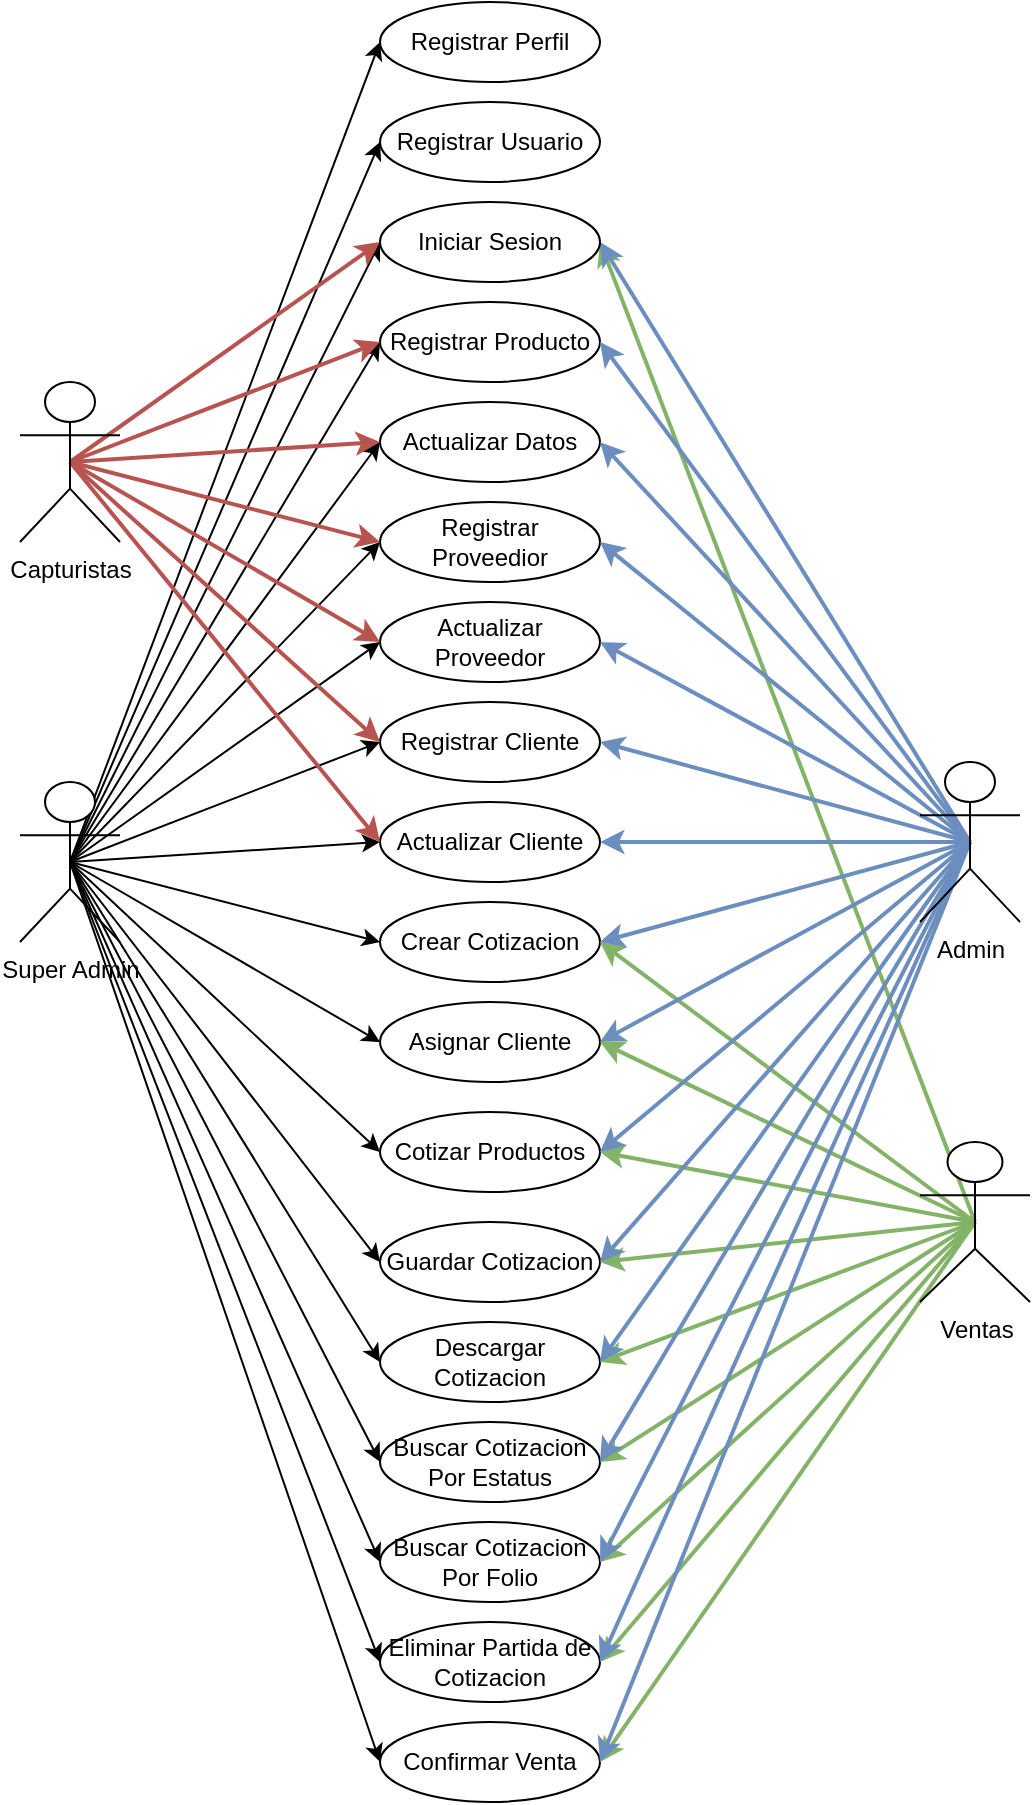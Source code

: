 <mxfile version="21.5.0" type="github">
  <diagram name="Página-1" id="jl9narghsGvmQzATfqyB">
    <mxGraphModel dx="1434" dy="796" grid="1" gridSize="10" guides="1" tooltips="1" connect="1" arrows="1" fold="1" page="1" pageScale="1" pageWidth="827" pageHeight="1169" math="0" shadow="0">
      <root>
        <mxCell id="0" />
        <mxCell id="1" parent="0" />
        <mxCell id="GilbHM1YJxlTG6mLyMr7-2" value="Registrar Usuario" style="ellipse;whiteSpace=wrap;html=1;" parent="1" vertex="1">
          <mxGeometry x="330" y="140" width="110" height="40" as="geometry" />
        </mxCell>
        <mxCell id="GilbHM1YJxlTG6mLyMr7-3" value="Registrar Perfil" style="ellipse;whiteSpace=wrap;html=1;" parent="1" vertex="1">
          <mxGeometry x="330" y="90" width="110" height="40" as="geometry" />
        </mxCell>
        <mxCell id="GilbHM1YJxlTG6mLyMr7-4" value="Registrar Producto" style="ellipse;whiteSpace=wrap;html=1;" parent="1" vertex="1">
          <mxGeometry x="330" y="240" width="110" height="40" as="geometry" />
        </mxCell>
        <mxCell id="GilbHM1YJxlTG6mLyMr7-5" value="Actualizar Datos" style="ellipse;whiteSpace=wrap;html=1;" parent="1" vertex="1">
          <mxGeometry x="330" y="290" width="110" height="40" as="geometry" />
        </mxCell>
        <mxCell id="GilbHM1YJxlTG6mLyMr7-6" value="Registrar Proveedior" style="ellipse;whiteSpace=wrap;html=1;" parent="1" vertex="1">
          <mxGeometry x="330" y="340" width="110" height="40" as="geometry" />
        </mxCell>
        <mxCell id="GilbHM1YJxlTG6mLyMr7-7" value="Actualizar Proveedor" style="ellipse;whiteSpace=wrap;html=1;" parent="1" vertex="1">
          <mxGeometry x="330" y="390" width="110" height="40" as="geometry" />
        </mxCell>
        <mxCell id="GilbHM1YJxlTG6mLyMr7-8" value="Registrar Cliente" style="ellipse;whiteSpace=wrap;html=1;" parent="1" vertex="1">
          <mxGeometry x="330" y="440" width="110" height="40" as="geometry" />
        </mxCell>
        <mxCell id="GilbHM1YJxlTG6mLyMr7-9" value="Actualizar Cliente" style="ellipse;whiteSpace=wrap;html=1;" parent="1" vertex="1">
          <mxGeometry x="330" y="490" width="110" height="40" as="geometry" />
        </mxCell>
        <mxCell id="GilbHM1YJxlTG6mLyMr7-10" value="Crear Cotizacion" style="ellipse;whiteSpace=wrap;html=1;" parent="1" vertex="1">
          <mxGeometry x="330" y="540" width="110" height="40" as="geometry" />
        </mxCell>
        <mxCell id="GilbHM1YJxlTG6mLyMr7-11" value="Asignar Cliente" style="ellipse;whiteSpace=wrap;html=1;" parent="1" vertex="1">
          <mxGeometry x="330" y="590" width="110" height="40" as="geometry" />
        </mxCell>
        <mxCell id="GilbHM1YJxlTG6mLyMr7-12" value="Cotizar Productos" style="ellipse;whiteSpace=wrap;html=1;" parent="1" vertex="1">
          <mxGeometry x="330" y="645" width="110" height="40" as="geometry" />
        </mxCell>
        <mxCell id="GilbHM1YJxlTG6mLyMr7-13" value="Guardar Cotizacion" style="ellipse;whiteSpace=wrap;html=1;" parent="1" vertex="1">
          <mxGeometry x="330" y="700" width="110" height="40" as="geometry" />
        </mxCell>
        <mxCell id="GilbHM1YJxlTG6mLyMr7-14" value="Descargar Cotizacion" style="ellipse;whiteSpace=wrap;html=1;" parent="1" vertex="1">
          <mxGeometry x="330" y="750" width="110" height="40" as="geometry" />
        </mxCell>
        <mxCell id="GilbHM1YJxlTG6mLyMr7-15" value="Buscar Cotizacion Por Estatus" style="ellipse;whiteSpace=wrap;html=1;" parent="1" vertex="1">
          <mxGeometry x="330" y="800" width="110" height="40" as="geometry" />
        </mxCell>
        <mxCell id="GilbHM1YJxlTG6mLyMr7-16" value="Buscar Cotizacion Por Folio" style="ellipse;whiteSpace=wrap;html=1;" parent="1" vertex="1">
          <mxGeometry x="330" y="850" width="110" height="40" as="geometry" />
        </mxCell>
        <mxCell id="GilbHM1YJxlTG6mLyMr7-17" value="Eliminar Partida de Cotizacion" style="ellipse;whiteSpace=wrap;html=1;" parent="1" vertex="1">
          <mxGeometry x="330" y="900" width="110" height="40" as="geometry" />
        </mxCell>
        <mxCell id="GilbHM1YJxlTG6mLyMr7-18" value="Confirmar Venta" style="ellipse;whiteSpace=wrap;html=1;" parent="1" vertex="1">
          <mxGeometry x="330" y="950" width="110" height="40" as="geometry" />
        </mxCell>
        <mxCell id="UZ2L8NYuwcKhNS8lTPTT-1" style="rounded=0;orthogonalLoop=1;jettySize=auto;html=1;exitX=0.5;exitY=0.5;exitDx=0;exitDy=0;exitPerimeter=0;entryX=0;entryY=0.5;entryDx=0;entryDy=0;" parent="1" source="GilbHM1YJxlTG6mLyMr7-22" target="GilbHM1YJxlTG6mLyMr7-2" edge="1">
          <mxGeometry relative="1" as="geometry" />
        </mxCell>
        <mxCell id="UZ2L8NYuwcKhNS8lTPTT-2" style="rounded=0;orthogonalLoop=1;jettySize=auto;html=1;exitX=0.5;exitY=0.5;exitDx=0;exitDy=0;exitPerimeter=0;entryX=0;entryY=0.5;entryDx=0;entryDy=0;" parent="1" source="GilbHM1YJxlTG6mLyMr7-22" target="GilbHM1YJxlTG6mLyMr7-3" edge="1">
          <mxGeometry relative="1" as="geometry" />
        </mxCell>
        <mxCell id="UZ2L8NYuwcKhNS8lTPTT-3" style="rounded=0;orthogonalLoop=1;jettySize=auto;html=1;exitX=0.5;exitY=0.5;exitDx=0;exitDy=0;exitPerimeter=0;entryX=0;entryY=0.5;entryDx=0;entryDy=0;" parent="1" source="GilbHM1YJxlTG6mLyMr7-22" target="GilbHM1YJxlTG6mLyMr7-4" edge="1">
          <mxGeometry relative="1" as="geometry" />
        </mxCell>
        <mxCell id="UZ2L8NYuwcKhNS8lTPTT-4" style="rounded=0;orthogonalLoop=1;jettySize=auto;html=1;exitX=0.5;exitY=0.5;exitDx=0;exitDy=0;exitPerimeter=0;entryX=0;entryY=0.5;entryDx=0;entryDy=0;" parent="1" source="GilbHM1YJxlTG6mLyMr7-22" target="GilbHM1YJxlTG6mLyMr7-5" edge="1">
          <mxGeometry relative="1" as="geometry" />
        </mxCell>
        <mxCell id="UZ2L8NYuwcKhNS8lTPTT-5" style="rounded=0;orthogonalLoop=1;jettySize=auto;html=1;exitX=0.5;exitY=0.5;exitDx=0;exitDy=0;exitPerimeter=0;entryX=0;entryY=0.5;entryDx=0;entryDy=0;" parent="1" source="GilbHM1YJxlTG6mLyMr7-22" target="GilbHM1YJxlTG6mLyMr7-6" edge="1">
          <mxGeometry relative="1" as="geometry" />
        </mxCell>
        <mxCell id="UZ2L8NYuwcKhNS8lTPTT-6" style="rounded=0;orthogonalLoop=1;jettySize=auto;html=1;exitX=0.5;exitY=0.5;exitDx=0;exitDy=0;exitPerimeter=0;entryX=0;entryY=0.5;entryDx=0;entryDy=0;" parent="1" source="GilbHM1YJxlTG6mLyMr7-22" target="GilbHM1YJxlTG6mLyMr7-7" edge="1">
          <mxGeometry relative="1" as="geometry" />
        </mxCell>
        <mxCell id="UZ2L8NYuwcKhNS8lTPTT-7" style="rounded=0;orthogonalLoop=1;jettySize=auto;html=1;exitX=0.5;exitY=0.5;exitDx=0;exitDy=0;exitPerimeter=0;entryX=0;entryY=0.5;entryDx=0;entryDy=0;" parent="1" source="GilbHM1YJxlTG6mLyMr7-22" target="GilbHM1YJxlTG6mLyMr7-8" edge="1">
          <mxGeometry relative="1" as="geometry" />
        </mxCell>
        <mxCell id="UZ2L8NYuwcKhNS8lTPTT-8" style="rounded=0;orthogonalLoop=1;jettySize=auto;html=1;exitX=0.5;exitY=0.5;exitDx=0;exitDy=0;exitPerimeter=0;entryX=0;entryY=0.5;entryDx=0;entryDy=0;" parent="1" source="GilbHM1YJxlTG6mLyMr7-22" target="GilbHM1YJxlTG6mLyMr7-9" edge="1">
          <mxGeometry relative="1" as="geometry" />
        </mxCell>
        <mxCell id="UZ2L8NYuwcKhNS8lTPTT-9" style="rounded=0;orthogonalLoop=1;jettySize=auto;html=1;exitX=0.5;exitY=0.5;exitDx=0;exitDy=0;exitPerimeter=0;entryX=0;entryY=0.5;entryDx=0;entryDy=0;" parent="1" source="GilbHM1YJxlTG6mLyMr7-22" target="GilbHM1YJxlTG6mLyMr7-10" edge="1">
          <mxGeometry relative="1" as="geometry">
            <mxPoint x="280" y="510" as="targetPoint" />
          </mxGeometry>
        </mxCell>
        <mxCell id="UZ2L8NYuwcKhNS8lTPTT-10" style="rounded=0;orthogonalLoop=1;jettySize=auto;html=1;exitX=0.5;exitY=0.5;exitDx=0;exitDy=0;exitPerimeter=0;entryX=0;entryY=0.5;entryDx=0;entryDy=0;" parent="1" source="GilbHM1YJxlTG6mLyMr7-22" target="GilbHM1YJxlTG6mLyMr7-11" edge="1">
          <mxGeometry relative="1" as="geometry" />
        </mxCell>
        <mxCell id="UZ2L8NYuwcKhNS8lTPTT-11" style="rounded=0;orthogonalLoop=1;jettySize=auto;html=1;exitX=0.5;exitY=0.5;exitDx=0;exitDy=0;exitPerimeter=0;entryX=0;entryY=0.5;entryDx=0;entryDy=0;" parent="1" source="GilbHM1YJxlTG6mLyMr7-22" target="GilbHM1YJxlTG6mLyMr7-12" edge="1">
          <mxGeometry relative="1" as="geometry" />
        </mxCell>
        <mxCell id="UZ2L8NYuwcKhNS8lTPTT-12" style="rounded=0;orthogonalLoop=1;jettySize=auto;html=1;exitX=0.5;exitY=0.5;exitDx=0;exitDy=0;exitPerimeter=0;entryX=0;entryY=0.5;entryDx=0;entryDy=0;" parent="1" source="GilbHM1YJxlTG6mLyMr7-22" target="GilbHM1YJxlTG6mLyMr7-13" edge="1">
          <mxGeometry relative="1" as="geometry" />
        </mxCell>
        <mxCell id="UZ2L8NYuwcKhNS8lTPTT-13" style="rounded=0;orthogonalLoop=1;jettySize=auto;html=1;exitX=0.5;exitY=0.5;exitDx=0;exitDy=0;exitPerimeter=0;entryX=0;entryY=0.5;entryDx=0;entryDy=0;" parent="1" source="GilbHM1YJxlTG6mLyMr7-22" target="GilbHM1YJxlTG6mLyMr7-14" edge="1">
          <mxGeometry relative="1" as="geometry" />
        </mxCell>
        <mxCell id="UZ2L8NYuwcKhNS8lTPTT-14" style="rounded=0;orthogonalLoop=1;jettySize=auto;html=1;exitX=0.5;exitY=0.5;exitDx=0;exitDy=0;exitPerimeter=0;entryX=0;entryY=0.5;entryDx=0;entryDy=0;" parent="1" source="GilbHM1YJxlTG6mLyMr7-22" target="GilbHM1YJxlTG6mLyMr7-15" edge="1">
          <mxGeometry relative="1" as="geometry" />
        </mxCell>
        <mxCell id="UZ2L8NYuwcKhNS8lTPTT-15" style="rounded=0;orthogonalLoop=1;jettySize=auto;html=1;exitX=0.5;exitY=0.5;exitDx=0;exitDy=0;exitPerimeter=0;entryX=0;entryY=0.5;entryDx=0;entryDy=0;" parent="1" source="GilbHM1YJxlTG6mLyMr7-22" target="GilbHM1YJxlTG6mLyMr7-16" edge="1">
          <mxGeometry relative="1" as="geometry" />
        </mxCell>
        <mxCell id="UZ2L8NYuwcKhNS8lTPTT-16" style="rounded=0;orthogonalLoop=1;jettySize=auto;html=1;exitX=0.5;exitY=0.5;exitDx=0;exitDy=0;exitPerimeter=0;entryX=0;entryY=0.5;entryDx=0;entryDy=0;" parent="1" source="GilbHM1YJxlTG6mLyMr7-22" target="GilbHM1YJxlTG6mLyMr7-17" edge="1">
          <mxGeometry relative="1" as="geometry" />
        </mxCell>
        <mxCell id="UZ2L8NYuwcKhNS8lTPTT-17" style="rounded=0;orthogonalLoop=1;jettySize=auto;html=1;exitX=0.5;exitY=0.5;exitDx=0;exitDy=0;exitPerimeter=0;entryX=0;entryY=0.5;entryDx=0;entryDy=0;" parent="1" source="GilbHM1YJxlTG6mLyMr7-22" target="GilbHM1YJxlTG6mLyMr7-18" edge="1">
          <mxGeometry relative="1" as="geometry" />
        </mxCell>
        <mxCell id="r8s3EJOqrWiQY2tsD6TI-6" style="rounded=0;orthogonalLoop=1;jettySize=auto;html=1;exitX=0.5;exitY=0.5;exitDx=0;exitDy=0;exitPerimeter=0;entryX=0;entryY=0.5;entryDx=0;entryDy=0;" parent="1" source="GilbHM1YJxlTG6mLyMr7-22" target="r8s3EJOqrWiQY2tsD6TI-4" edge="1">
          <mxGeometry relative="1" as="geometry" />
        </mxCell>
        <mxCell id="GilbHM1YJxlTG6mLyMr7-22" value="Super Admin" style="shape=umlActor;verticalLabelPosition=bottom;verticalAlign=top;html=1;outlineConnect=0;" parent="1" vertex="1">
          <mxGeometry x="150" y="480" width="50" height="80" as="geometry" />
        </mxCell>
        <mxCell id="UZ2L8NYuwcKhNS8lTPTT-18" style="rounded=0;orthogonalLoop=1;jettySize=auto;html=1;exitX=0.5;exitY=0.5;exitDx=0;exitDy=0;exitPerimeter=0;entryX=0;entryY=0.5;entryDx=0;entryDy=0;fillColor=#f8cecc;strokeColor=#b85450;strokeWidth=2;" parent="1" source="GilbHM1YJxlTG6mLyMr7-25" target="GilbHM1YJxlTG6mLyMr7-4" edge="1">
          <mxGeometry relative="1" as="geometry" />
        </mxCell>
        <mxCell id="UZ2L8NYuwcKhNS8lTPTT-19" style="rounded=0;orthogonalLoop=1;jettySize=auto;html=1;exitX=0.5;exitY=0.5;exitDx=0;exitDy=0;exitPerimeter=0;fillColor=#f8cecc;strokeColor=#b85450;strokeWidth=2;" parent="1" source="GilbHM1YJxlTG6mLyMr7-25" edge="1">
          <mxGeometry relative="1" as="geometry">
            <mxPoint x="330" y="360" as="targetPoint" />
          </mxGeometry>
        </mxCell>
        <mxCell id="UZ2L8NYuwcKhNS8lTPTT-20" style="rounded=0;orthogonalLoop=1;jettySize=auto;html=1;exitX=0.5;exitY=0.5;exitDx=0;exitDy=0;exitPerimeter=0;entryX=0;entryY=0.5;entryDx=0;entryDy=0;fillColor=#f8cecc;strokeColor=#b85450;strokeWidth=2;" parent="1" source="GilbHM1YJxlTG6mLyMr7-25" target="GilbHM1YJxlTG6mLyMr7-8" edge="1">
          <mxGeometry relative="1" as="geometry" />
        </mxCell>
        <mxCell id="UZ2L8NYuwcKhNS8lTPTT-58" style="rounded=0;orthogonalLoop=1;jettySize=auto;html=1;exitX=0.5;exitY=0.5;exitDx=0;exitDy=0;exitPerimeter=0;entryX=0;entryY=0.5;entryDx=0;entryDy=0;fillColor=#f8cecc;strokeColor=#b85450;strokeWidth=2;" parent="1" source="GilbHM1YJxlTG6mLyMr7-25" target="GilbHM1YJxlTG6mLyMr7-5" edge="1">
          <mxGeometry relative="1" as="geometry" />
        </mxCell>
        <mxCell id="UZ2L8NYuwcKhNS8lTPTT-59" style="rounded=0;orthogonalLoop=1;jettySize=auto;html=1;exitX=0.5;exitY=0.5;exitDx=0;exitDy=0;exitPerimeter=0;entryX=0;entryY=0.5;entryDx=0;entryDy=0;fillColor=#f8cecc;strokeColor=#b85450;strokeWidth=2;" parent="1" source="GilbHM1YJxlTG6mLyMr7-25" target="GilbHM1YJxlTG6mLyMr7-7" edge="1">
          <mxGeometry relative="1" as="geometry" />
        </mxCell>
        <mxCell id="UZ2L8NYuwcKhNS8lTPTT-60" style="rounded=0;orthogonalLoop=1;jettySize=auto;html=1;exitX=0.5;exitY=0.5;exitDx=0;exitDy=0;exitPerimeter=0;entryX=0;entryY=0.5;entryDx=0;entryDy=0;fillColor=#f8cecc;strokeColor=#b85450;strokeWidth=2;" parent="1" source="GilbHM1YJxlTG6mLyMr7-25" target="GilbHM1YJxlTG6mLyMr7-9" edge="1">
          <mxGeometry relative="1" as="geometry" />
        </mxCell>
        <mxCell id="r8s3EJOqrWiQY2tsD6TI-5" style="rounded=0;orthogonalLoop=1;jettySize=auto;html=1;exitX=0.5;exitY=0.5;exitDx=0;exitDy=0;exitPerimeter=0;entryX=0;entryY=0.5;entryDx=0;entryDy=0;fillColor=#f8cecc;strokeColor=#b85450;strokeWidth=2;" parent="1" source="GilbHM1YJxlTG6mLyMr7-25" target="r8s3EJOqrWiQY2tsD6TI-4" edge="1">
          <mxGeometry relative="1" as="geometry" />
        </mxCell>
        <mxCell id="GilbHM1YJxlTG6mLyMr7-25" value="Capturistas" style="shape=umlActor;verticalLabelPosition=bottom;verticalAlign=top;html=1;outlineConnect=0;" parent="1" vertex="1">
          <mxGeometry x="150" y="280" width="50" height="80" as="geometry" />
        </mxCell>
        <mxCell id="UZ2L8NYuwcKhNS8lTPTT-53" style="rounded=0;orthogonalLoop=1;jettySize=auto;html=1;exitX=0.5;exitY=0.5;exitDx=0;exitDy=0;exitPerimeter=0;entryX=1;entryY=0.5;entryDx=0;entryDy=0;fillColor=#d5e8d4;strokeColor=#82b366;strokeWidth=2;" parent="1" source="GilbHM1YJxlTG6mLyMr7-26" target="GilbHM1YJxlTG6mLyMr7-10" edge="1">
          <mxGeometry relative="1" as="geometry" />
        </mxCell>
        <mxCell id="UZ2L8NYuwcKhNS8lTPTT-54" style="rounded=0;orthogonalLoop=1;jettySize=auto;html=1;exitX=0.5;exitY=0.5;exitDx=0;exitDy=0;exitPerimeter=0;entryX=1;entryY=0.5;entryDx=0;entryDy=0;fillColor=#d5e8d4;strokeColor=#82b366;strokeWidth=2;" parent="1" source="GilbHM1YJxlTG6mLyMr7-26" target="GilbHM1YJxlTG6mLyMr7-11" edge="1">
          <mxGeometry relative="1" as="geometry" />
        </mxCell>
        <mxCell id="UZ2L8NYuwcKhNS8lTPTT-55" style="rounded=0;orthogonalLoop=1;jettySize=auto;html=1;exitX=0.5;exitY=0.5;exitDx=0;exitDy=0;exitPerimeter=0;entryX=1;entryY=0.5;entryDx=0;entryDy=0;fillColor=#d5e8d4;strokeColor=#82b366;strokeWidth=2;" parent="1" source="GilbHM1YJxlTG6mLyMr7-26" target="GilbHM1YJxlTG6mLyMr7-12" edge="1">
          <mxGeometry relative="1" as="geometry" />
        </mxCell>
        <mxCell id="UZ2L8NYuwcKhNS8lTPTT-56" style="rounded=0;orthogonalLoop=1;jettySize=auto;html=1;exitX=0.5;exitY=0.5;exitDx=0;exitDy=0;exitPerimeter=0;entryX=1;entryY=0.5;entryDx=0;entryDy=0;fillColor=#d5e8d4;strokeColor=#82b366;strokeWidth=2;" parent="1" source="GilbHM1YJxlTG6mLyMr7-26" target="GilbHM1YJxlTG6mLyMr7-13" edge="1">
          <mxGeometry relative="1" as="geometry" />
        </mxCell>
        <mxCell id="UZ2L8NYuwcKhNS8lTPTT-57" style="rounded=0;orthogonalLoop=1;jettySize=auto;html=1;exitX=0.5;exitY=0.5;exitDx=0;exitDy=0;exitPerimeter=0;entryX=1;entryY=0.5;entryDx=0;entryDy=0;fillColor=#d5e8d4;strokeColor=#82b366;strokeWidth=2;" parent="1" source="GilbHM1YJxlTG6mLyMr7-26" target="GilbHM1YJxlTG6mLyMr7-14" edge="1">
          <mxGeometry relative="1" as="geometry" />
        </mxCell>
        <mxCell id="UZ2L8NYuwcKhNS8lTPTT-61" style="rounded=0;orthogonalLoop=1;jettySize=auto;html=1;exitX=0.5;exitY=0.5;exitDx=0;exitDy=0;exitPerimeter=0;entryX=1;entryY=0.5;entryDx=0;entryDy=0;fillColor=#d5e8d4;strokeColor=#82b366;strokeWidth=2;" parent="1" source="GilbHM1YJxlTG6mLyMr7-26" target="GilbHM1YJxlTG6mLyMr7-15" edge="1">
          <mxGeometry relative="1" as="geometry" />
        </mxCell>
        <mxCell id="UZ2L8NYuwcKhNS8lTPTT-62" style="rounded=0;orthogonalLoop=1;jettySize=auto;html=1;exitX=0.5;exitY=0.5;exitDx=0;exitDy=0;exitPerimeter=0;entryX=1;entryY=0.5;entryDx=0;entryDy=0;fillColor=#d5e8d4;strokeColor=#82b366;strokeWidth=2;" parent="1" source="GilbHM1YJxlTG6mLyMr7-26" target="GilbHM1YJxlTG6mLyMr7-16" edge="1">
          <mxGeometry relative="1" as="geometry" />
        </mxCell>
        <mxCell id="UZ2L8NYuwcKhNS8lTPTT-63" style="rounded=0;orthogonalLoop=1;jettySize=auto;html=1;exitX=0.5;exitY=0.5;exitDx=0;exitDy=0;exitPerimeter=0;entryX=1;entryY=0.5;entryDx=0;entryDy=0;fillColor=#d5e8d4;strokeColor=#82b366;strokeWidth=2;" parent="1" source="GilbHM1YJxlTG6mLyMr7-26" target="GilbHM1YJxlTG6mLyMr7-17" edge="1">
          <mxGeometry relative="1" as="geometry" />
        </mxCell>
        <mxCell id="UZ2L8NYuwcKhNS8lTPTT-64" style="rounded=0;orthogonalLoop=1;jettySize=auto;html=1;exitX=0.5;exitY=0.5;exitDx=0;exitDy=0;exitPerimeter=0;entryX=1;entryY=0.5;entryDx=0;entryDy=0;fillColor=#d5e8d4;strokeColor=#82b366;strokeWidth=2;" parent="1" source="GilbHM1YJxlTG6mLyMr7-26" target="GilbHM1YJxlTG6mLyMr7-18" edge="1">
          <mxGeometry relative="1" as="geometry" />
        </mxCell>
        <mxCell id="r8s3EJOqrWiQY2tsD6TI-8" style="rounded=0;orthogonalLoop=1;jettySize=auto;html=1;exitX=0.5;exitY=0.5;exitDx=0;exitDy=0;exitPerimeter=0;entryX=1;entryY=0.5;entryDx=0;entryDy=0;fillColor=#d5e8d4;strokeColor=#82b366;strokeWidth=2;" parent="1" source="GilbHM1YJxlTG6mLyMr7-26" target="r8s3EJOqrWiQY2tsD6TI-4" edge="1">
          <mxGeometry relative="1" as="geometry" />
        </mxCell>
        <mxCell id="GilbHM1YJxlTG6mLyMr7-26" value="Ventas" style="shape=umlActor;verticalLabelPosition=bottom;verticalAlign=top;html=1;outlineConnect=0;" parent="1" vertex="1">
          <mxGeometry x="600" y="660" width="55" height="80" as="geometry" />
        </mxCell>
        <mxCell id="UZ2L8NYuwcKhNS8lTPTT-38" style="rounded=0;orthogonalLoop=1;jettySize=auto;html=1;exitX=0.5;exitY=0.5;exitDx=0;exitDy=0;exitPerimeter=0;entryX=1;entryY=0.5;entryDx=0;entryDy=0;fillColor=#dae8fc;strokeColor=#6c8ebf;strokeWidth=2;" parent="1" source="UZ2L8NYuwcKhNS8lTPTT-37" target="GilbHM1YJxlTG6mLyMr7-4" edge="1">
          <mxGeometry relative="1" as="geometry" />
        </mxCell>
        <mxCell id="UZ2L8NYuwcKhNS8lTPTT-39" style="rounded=0;orthogonalLoop=1;jettySize=auto;html=1;exitX=0.5;exitY=0.5;exitDx=0;exitDy=0;exitPerimeter=0;entryX=1;entryY=0.5;entryDx=0;entryDy=0;fillColor=#dae8fc;strokeColor=#6c8ebf;strokeWidth=2;" parent="1" source="UZ2L8NYuwcKhNS8lTPTT-37" target="GilbHM1YJxlTG6mLyMr7-5" edge="1">
          <mxGeometry relative="1" as="geometry" />
        </mxCell>
        <mxCell id="UZ2L8NYuwcKhNS8lTPTT-40" style="rounded=0;orthogonalLoop=1;jettySize=auto;html=1;exitX=0.5;exitY=0.5;exitDx=0;exitDy=0;exitPerimeter=0;entryX=1;entryY=0.5;entryDx=0;entryDy=0;fillColor=#dae8fc;strokeColor=#6c8ebf;strokeWidth=2;" parent="1" source="UZ2L8NYuwcKhNS8lTPTT-37" target="GilbHM1YJxlTG6mLyMr7-6" edge="1">
          <mxGeometry relative="1" as="geometry" />
        </mxCell>
        <mxCell id="UZ2L8NYuwcKhNS8lTPTT-41" style="rounded=0;orthogonalLoop=1;jettySize=auto;html=1;exitX=0.5;exitY=0.5;exitDx=0;exitDy=0;exitPerimeter=0;entryX=1;entryY=0.5;entryDx=0;entryDy=0;fillColor=#dae8fc;strokeColor=#6c8ebf;strokeWidth=2;" parent="1" source="UZ2L8NYuwcKhNS8lTPTT-37" target="GilbHM1YJxlTG6mLyMr7-7" edge="1">
          <mxGeometry relative="1" as="geometry" />
        </mxCell>
        <mxCell id="UZ2L8NYuwcKhNS8lTPTT-42" style="rounded=0;orthogonalLoop=1;jettySize=auto;html=1;exitX=0.5;exitY=0.5;exitDx=0;exitDy=0;exitPerimeter=0;entryX=1;entryY=0.5;entryDx=0;entryDy=0;fillColor=#dae8fc;strokeColor=#6c8ebf;strokeWidth=2;" parent="1" source="UZ2L8NYuwcKhNS8lTPTT-37" target="GilbHM1YJxlTG6mLyMr7-8" edge="1">
          <mxGeometry relative="1" as="geometry" />
        </mxCell>
        <mxCell id="UZ2L8NYuwcKhNS8lTPTT-43" style="rounded=0;orthogonalLoop=1;jettySize=auto;html=1;exitX=0.5;exitY=0.5;exitDx=0;exitDy=0;exitPerimeter=0;entryX=1;entryY=0.5;entryDx=0;entryDy=0;fillColor=#dae8fc;strokeColor=#6c8ebf;strokeWidth=2;" parent="1" source="UZ2L8NYuwcKhNS8lTPTT-37" target="GilbHM1YJxlTG6mLyMr7-9" edge="1">
          <mxGeometry relative="1" as="geometry" />
        </mxCell>
        <mxCell id="UZ2L8NYuwcKhNS8lTPTT-44" style="rounded=0;orthogonalLoop=1;jettySize=auto;html=1;exitX=0.5;exitY=0.5;exitDx=0;exitDy=0;exitPerimeter=0;entryX=1;entryY=0.5;entryDx=0;entryDy=0;fillColor=#dae8fc;strokeColor=#6c8ebf;strokeWidth=2;" parent="1" source="UZ2L8NYuwcKhNS8lTPTT-37" target="GilbHM1YJxlTG6mLyMr7-10" edge="1">
          <mxGeometry relative="1" as="geometry" />
        </mxCell>
        <mxCell id="UZ2L8NYuwcKhNS8lTPTT-45" style="rounded=0;orthogonalLoop=1;jettySize=auto;html=1;exitX=0.5;exitY=0.5;exitDx=0;exitDy=0;exitPerimeter=0;entryX=1;entryY=0.5;entryDx=0;entryDy=0;fillColor=#dae8fc;strokeColor=#6c8ebf;strokeWidth=2;" parent="1" source="UZ2L8NYuwcKhNS8lTPTT-37" target="GilbHM1YJxlTG6mLyMr7-11" edge="1">
          <mxGeometry relative="1" as="geometry" />
        </mxCell>
        <mxCell id="UZ2L8NYuwcKhNS8lTPTT-46" style="rounded=0;orthogonalLoop=1;jettySize=auto;html=1;exitX=0.5;exitY=0.5;exitDx=0;exitDy=0;exitPerimeter=0;entryX=1;entryY=0.5;entryDx=0;entryDy=0;fillColor=#dae8fc;strokeColor=#6c8ebf;strokeWidth=2;" parent="1" source="UZ2L8NYuwcKhNS8lTPTT-37" target="GilbHM1YJxlTG6mLyMr7-12" edge="1">
          <mxGeometry relative="1" as="geometry" />
        </mxCell>
        <mxCell id="UZ2L8NYuwcKhNS8lTPTT-47" style="rounded=0;orthogonalLoop=1;jettySize=auto;html=1;exitX=0.5;exitY=0.5;exitDx=0;exitDy=0;exitPerimeter=0;entryX=1;entryY=0.5;entryDx=0;entryDy=0;fillColor=#dae8fc;strokeColor=#6c8ebf;strokeWidth=2;" parent="1" source="UZ2L8NYuwcKhNS8lTPTT-37" target="GilbHM1YJxlTG6mLyMr7-13" edge="1">
          <mxGeometry relative="1" as="geometry" />
        </mxCell>
        <mxCell id="UZ2L8NYuwcKhNS8lTPTT-48" style="rounded=0;orthogonalLoop=1;jettySize=auto;html=1;exitX=0.5;exitY=0.5;exitDx=0;exitDy=0;exitPerimeter=0;entryX=1;entryY=0.5;entryDx=0;entryDy=0;fillColor=#dae8fc;strokeColor=#6c8ebf;strokeWidth=2;" parent="1" source="UZ2L8NYuwcKhNS8lTPTT-37" target="GilbHM1YJxlTG6mLyMr7-14" edge="1">
          <mxGeometry relative="1" as="geometry" />
        </mxCell>
        <mxCell id="UZ2L8NYuwcKhNS8lTPTT-49" style="rounded=0;orthogonalLoop=1;jettySize=auto;html=1;exitX=0.5;exitY=0.5;exitDx=0;exitDy=0;exitPerimeter=0;entryX=1;entryY=0.5;entryDx=0;entryDy=0;fillColor=#dae8fc;strokeColor=#6c8ebf;strokeWidth=2;" parent="1" source="UZ2L8NYuwcKhNS8lTPTT-37" target="GilbHM1YJxlTG6mLyMr7-15" edge="1">
          <mxGeometry relative="1" as="geometry" />
        </mxCell>
        <mxCell id="UZ2L8NYuwcKhNS8lTPTT-50" style="rounded=0;orthogonalLoop=1;jettySize=auto;html=1;exitX=0.5;exitY=0.5;exitDx=0;exitDy=0;exitPerimeter=0;entryX=1;entryY=0.5;entryDx=0;entryDy=0;fillColor=#dae8fc;strokeColor=#6c8ebf;strokeWidth=2;" parent="1" source="UZ2L8NYuwcKhNS8lTPTT-37" target="GilbHM1YJxlTG6mLyMr7-16" edge="1">
          <mxGeometry relative="1" as="geometry" />
        </mxCell>
        <mxCell id="UZ2L8NYuwcKhNS8lTPTT-51" style="rounded=0;orthogonalLoop=1;jettySize=auto;html=1;exitX=0.5;exitY=0.5;exitDx=0;exitDy=0;exitPerimeter=0;entryX=1;entryY=0.5;entryDx=0;entryDy=0;fillColor=#dae8fc;strokeColor=#6c8ebf;strokeWidth=2;" parent="1" source="UZ2L8NYuwcKhNS8lTPTT-37" target="GilbHM1YJxlTG6mLyMr7-17" edge="1">
          <mxGeometry relative="1" as="geometry" />
        </mxCell>
        <mxCell id="UZ2L8NYuwcKhNS8lTPTT-52" style="rounded=0;orthogonalLoop=1;jettySize=auto;html=1;exitX=0.5;exitY=0.5;exitDx=0;exitDy=0;exitPerimeter=0;entryX=1;entryY=0.5;entryDx=0;entryDy=0;fillColor=#dae8fc;strokeColor=#6c8ebf;strokeWidth=2;" parent="1" source="UZ2L8NYuwcKhNS8lTPTT-37" target="GilbHM1YJxlTG6mLyMr7-18" edge="1">
          <mxGeometry relative="1" as="geometry" />
        </mxCell>
        <mxCell id="r8s3EJOqrWiQY2tsD6TI-7" style="rounded=0;orthogonalLoop=1;jettySize=auto;html=1;exitX=0.5;exitY=0.5;exitDx=0;exitDy=0;exitPerimeter=0;entryX=1;entryY=0.5;entryDx=0;entryDy=0;fillColor=#dae8fc;strokeColor=#6c8ebf;strokeWidth=2;" parent="1" source="UZ2L8NYuwcKhNS8lTPTT-37" target="r8s3EJOqrWiQY2tsD6TI-4" edge="1">
          <mxGeometry relative="1" as="geometry" />
        </mxCell>
        <mxCell id="UZ2L8NYuwcKhNS8lTPTT-37" value="Admin" style="shape=umlActor;verticalLabelPosition=bottom;verticalAlign=top;html=1;outlineConnect=0;" parent="1" vertex="1">
          <mxGeometry x="600" y="470" width="50" height="80" as="geometry" />
        </mxCell>
        <mxCell id="r8s3EJOqrWiQY2tsD6TI-4" value="Iniciar Sesion" style="ellipse;whiteSpace=wrap;html=1;" parent="1" vertex="1">
          <mxGeometry x="330" y="190" width="110" height="40" as="geometry" />
        </mxCell>
      </root>
    </mxGraphModel>
  </diagram>
</mxfile>
